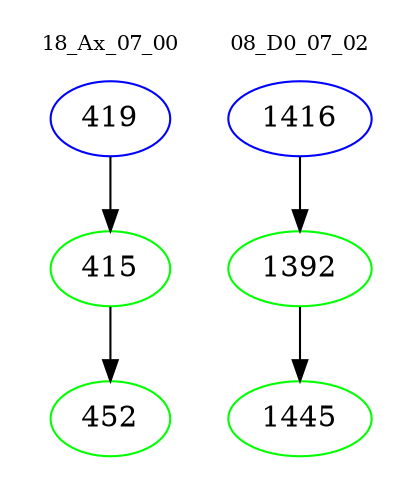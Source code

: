 digraph{
subgraph cluster_0 {
color = white
label = "18_Ax_07_00";
fontsize=10;
T0_419 [label="419", color="blue"]
T0_419 -> T0_415 [color="black"]
T0_415 [label="415", color="green"]
T0_415 -> T0_452 [color="black"]
T0_452 [label="452", color="green"]
}
subgraph cluster_1 {
color = white
label = "08_D0_07_02";
fontsize=10;
T1_1416 [label="1416", color="blue"]
T1_1416 -> T1_1392 [color="black"]
T1_1392 [label="1392", color="green"]
T1_1392 -> T1_1445 [color="black"]
T1_1445 [label="1445", color="green"]
}
}
